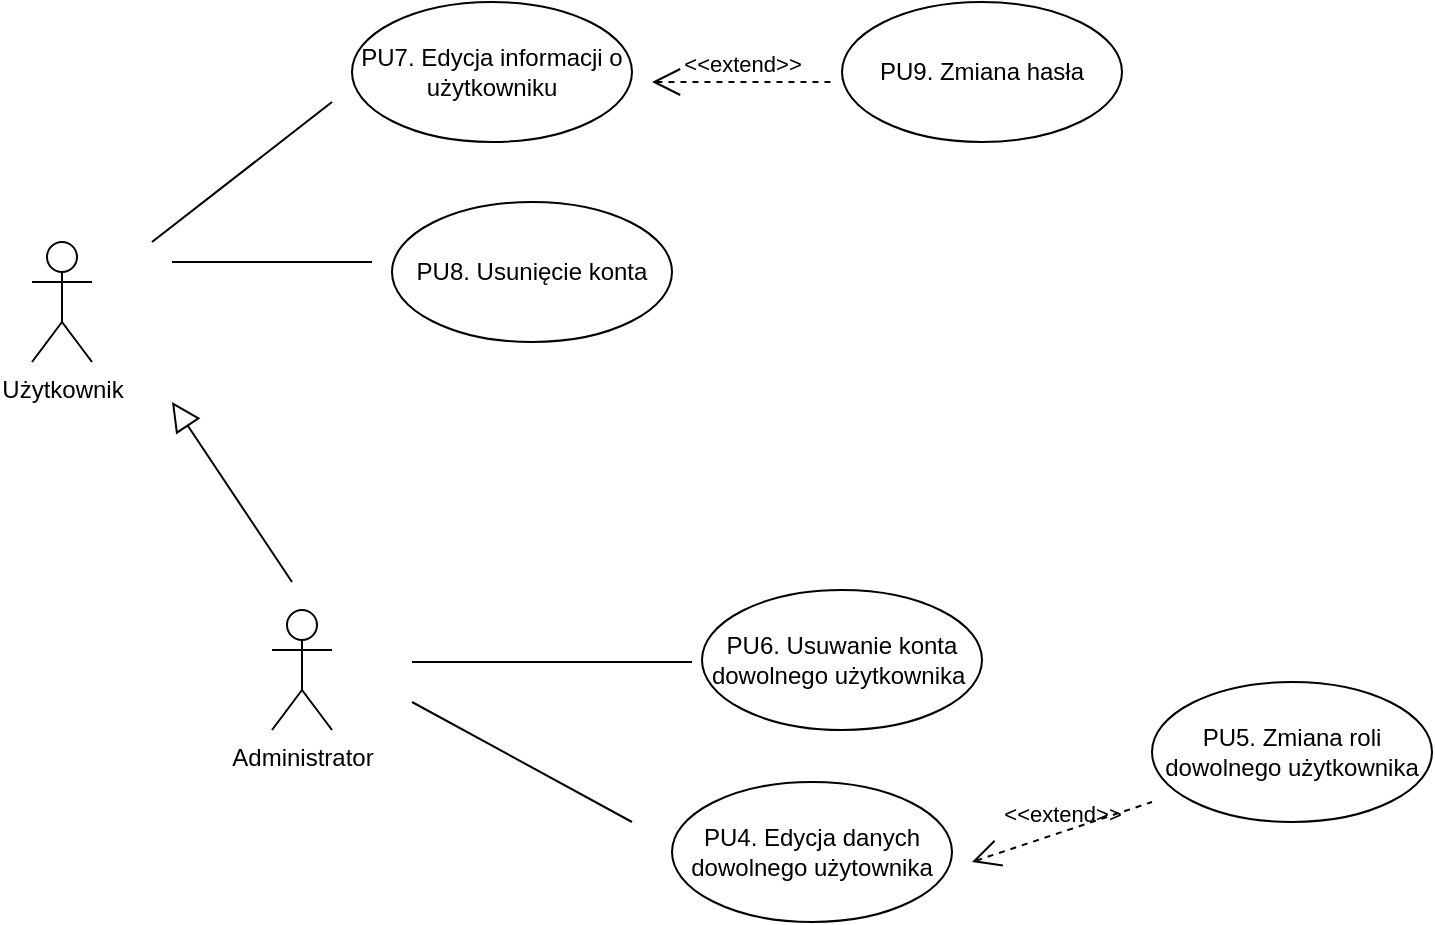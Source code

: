<mxfile version="24.8.4">
  <diagram name="Strona-1" id="Scgg916_XBtNbLoqnLQ0">
    <mxGraphModel dx="1674" dy="746" grid="1" gridSize="10" guides="1" tooltips="1" connect="1" arrows="1" fold="1" page="1" pageScale="1" pageWidth="1169" pageHeight="827" math="0" shadow="0">
      <root>
        <mxCell id="0" />
        <mxCell id="1" parent="0" />
        <mxCell id="Vpx7Sv_BWOCrT1ZjL_7J-3" value="Administrator" style="shape=umlActor;html=1;verticalLabelPosition=bottom;verticalAlign=top;align=center;" vertex="1" parent="1">
          <mxGeometry x="300" y="384" width="30" height="60" as="geometry" />
        </mxCell>
        <mxCell id="Vpx7Sv_BWOCrT1ZjL_7J-4" value="Użytkownik" style="shape=umlActor;html=1;verticalLabelPosition=bottom;verticalAlign=top;align=center;" vertex="1" parent="1">
          <mxGeometry x="180" y="200" width="30" height="60" as="geometry" />
        </mxCell>
        <mxCell id="Vpx7Sv_BWOCrT1ZjL_7J-7" value="" style="edgeStyle=none;html=1;endArrow=block;endFill=0;endSize=12;verticalAlign=bottom;rounded=0;" edge="1" parent="1">
          <mxGeometry width="160" relative="1" as="geometry">
            <mxPoint x="310" y="370" as="sourcePoint" />
            <mxPoint x="250" y="280" as="targetPoint" />
          </mxGeometry>
        </mxCell>
        <mxCell id="Vpx7Sv_BWOCrT1ZjL_7J-8" value="" style="edgeStyle=none;html=1;endArrow=none;verticalAlign=bottom;rounded=0;" edge="1" parent="1">
          <mxGeometry width="160" relative="1" as="geometry">
            <mxPoint x="240" y="200" as="sourcePoint" />
            <mxPoint x="330" y="130" as="targetPoint" />
          </mxGeometry>
        </mxCell>
        <mxCell id="Vpx7Sv_BWOCrT1ZjL_7J-9" value="" style="edgeStyle=none;html=1;endArrow=none;verticalAlign=bottom;rounded=0;" edge="1" parent="1">
          <mxGeometry width="160" relative="1" as="geometry">
            <mxPoint x="250" y="210" as="sourcePoint" />
            <mxPoint x="350" y="210" as="targetPoint" />
          </mxGeometry>
        </mxCell>
        <mxCell id="Vpx7Sv_BWOCrT1ZjL_7J-10" value="" style="edgeStyle=none;html=1;endArrow=none;verticalAlign=bottom;rounded=0;" edge="1" parent="1">
          <mxGeometry width="160" relative="1" as="geometry">
            <mxPoint x="370" y="430" as="sourcePoint" />
            <mxPoint x="480" y="490" as="targetPoint" />
          </mxGeometry>
        </mxCell>
        <mxCell id="Vpx7Sv_BWOCrT1ZjL_7J-11" value="PU4. Edycja danych dowolnego użytownika" style="ellipse;whiteSpace=wrap;html=1;" vertex="1" parent="1">
          <mxGeometry x="500" y="470" width="140" height="70" as="geometry" />
        </mxCell>
        <mxCell id="Vpx7Sv_BWOCrT1ZjL_7J-12" value="PU8. Usunięcie konta" style="ellipse;whiteSpace=wrap;html=1;" vertex="1" parent="1">
          <mxGeometry x="360" y="180" width="140" height="70" as="geometry" />
        </mxCell>
        <mxCell id="Vpx7Sv_BWOCrT1ZjL_7J-13" value="PU7. Edycja informacji o użytkowniku" style="ellipse;whiteSpace=wrap;html=1;" vertex="1" parent="1">
          <mxGeometry x="340" y="80" width="140" height="70" as="geometry" />
        </mxCell>
        <mxCell id="Vpx7Sv_BWOCrT1ZjL_7J-15" value="PU5. Zmiana roli dowolnego użytkownika" style="ellipse;whiteSpace=wrap;html=1;" vertex="1" parent="1">
          <mxGeometry x="740" y="420" width="140" height="70" as="geometry" />
        </mxCell>
        <mxCell id="Vpx7Sv_BWOCrT1ZjL_7J-16" value="&amp;lt;&amp;lt;extend&amp;gt;&amp;gt;" style="edgeStyle=none;html=1;startArrow=open;endArrow=none;startSize=12;verticalAlign=bottom;dashed=1;labelBackgroundColor=none;rounded=0;" edge="1" parent="1">
          <mxGeometry width="160" relative="1" as="geometry">
            <mxPoint x="650" y="510" as="sourcePoint" />
            <mxPoint x="740" y="480" as="targetPoint" />
          </mxGeometry>
        </mxCell>
        <mxCell id="Vpx7Sv_BWOCrT1ZjL_7J-18" value="" style="edgeStyle=none;html=1;endArrow=none;verticalAlign=bottom;rounded=0;" edge="1" parent="1">
          <mxGeometry width="160" relative="1" as="geometry">
            <mxPoint x="370" y="410" as="sourcePoint" />
            <mxPoint x="510" y="410" as="targetPoint" />
          </mxGeometry>
        </mxCell>
        <mxCell id="Vpx7Sv_BWOCrT1ZjL_7J-19" value="PU6. Usuwanie konta dowolnego użytkownika&amp;nbsp;" style="ellipse;whiteSpace=wrap;html=1;" vertex="1" parent="1">
          <mxGeometry x="515" y="374" width="140" height="70" as="geometry" />
        </mxCell>
        <mxCell id="Vpx7Sv_BWOCrT1ZjL_7J-20" value="PU9. Zmiana hasła" style="ellipse;whiteSpace=wrap;html=1;" vertex="1" parent="1">
          <mxGeometry x="585" y="80" width="140" height="70" as="geometry" />
        </mxCell>
        <mxCell id="Vpx7Sv_BWOCrT1ZjL_7J-21" value="&amp;lt;&amp;lt;extend&amp;gt;&amp;gt;" style="edgeStyle=none;html=1;startArrow=open;endArrow=none;startSize=12;verticalAlign=bottom;dashed=1;labelBackgroundColor=none;rounded=0;" edge="1" parent="1">
          <mxGeometry width="160" relative="1" as="geometry">
            <mxPoint x="490" y="120" as="sourcePoint" />
            <mxPoint x="580" y="120" as="targetPoint" />
          </mxGeometry>
        </mxCell>
      </root>
    </mxGraphModel>
  </diagram>
</mxfile>

